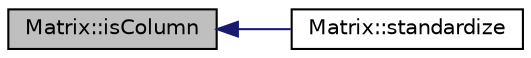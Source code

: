 digraph "Matrix::isColumn"
{
  bgcolor="transparent";
  edge [fontname="Helvetica",fontsize="10",labelfontname="Helvetica",labelfontsize="10"];
  node [fontname="Helvetica",fontsize="10",shape=record];
  rankdir="LR";
  Node105 [label="Matrix::isColumn",height=0.2,width=0.4,color="black", fillcolor="grey75", style="filled", fontcolor="black"];
  Node105 -> Node106 [dir="back",color="midnightblue",fontsize="10",style="solid",fontname="Helvetica"];
  Node106 [label="Matrix::standardize",height=0.2,width=0.4,color="black",URL="$classMatrix.html#a20ae69d2e5ae7d7a513789c0001bbd7d",tooltip="Standardizes the columns of the matrix, subtracting each element of a column by the mean argument and..."];
}
